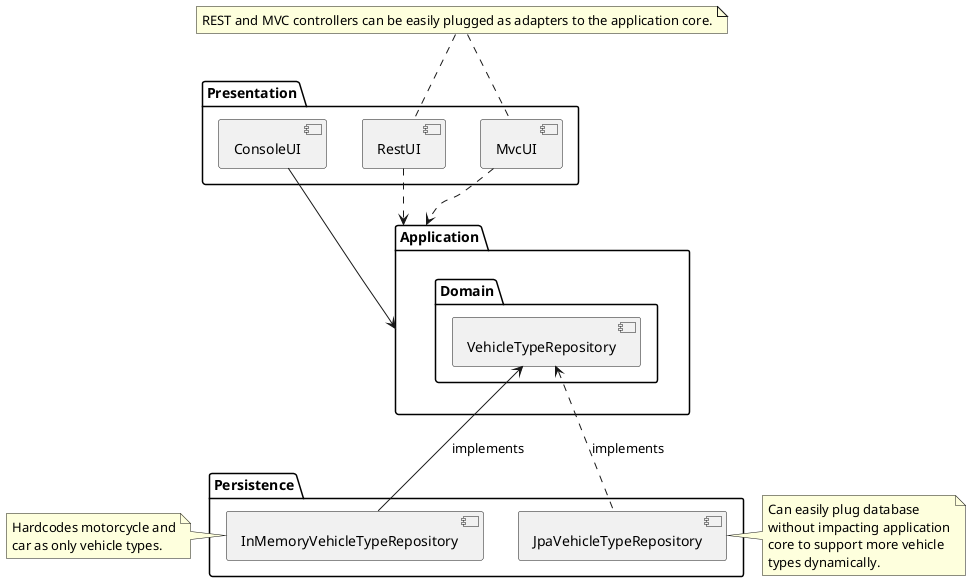 @startuml

package Application {
    package Domain {
        [VehicleTypeRepository]
    }
}

package Persistence {
    [InMemoryVehicleTypeRepository]
    [JpaVehicleTypeRepository]
}

package Presentation {
    component ConsoleUI
    component RestUI
    component MvcUI
}

InMemoryVehicleTypeRepository -up-> VehicleTypeRepository: implements
JpaVehicleTypeRepository .up.> VehicleTypeRepository: implements
ConsoleUI --> Application
RestUI ..> Application
MvcUI ..> Application

Note "REST and MVC controllers can be easily plugged as adapters to the application core." as uiNote
uiNote .. RestUI
uiNote .. MvcUI
Note left of InMemoryVehicleTypeRepository: Hardcodes motorcycle and\ncar as only vehicle types.
Note right of JpaVehicleTypeRepository: Can easily plug database\nwithout impacting application\ncore to support more vehicle\ntypes dynamically.

@enduml